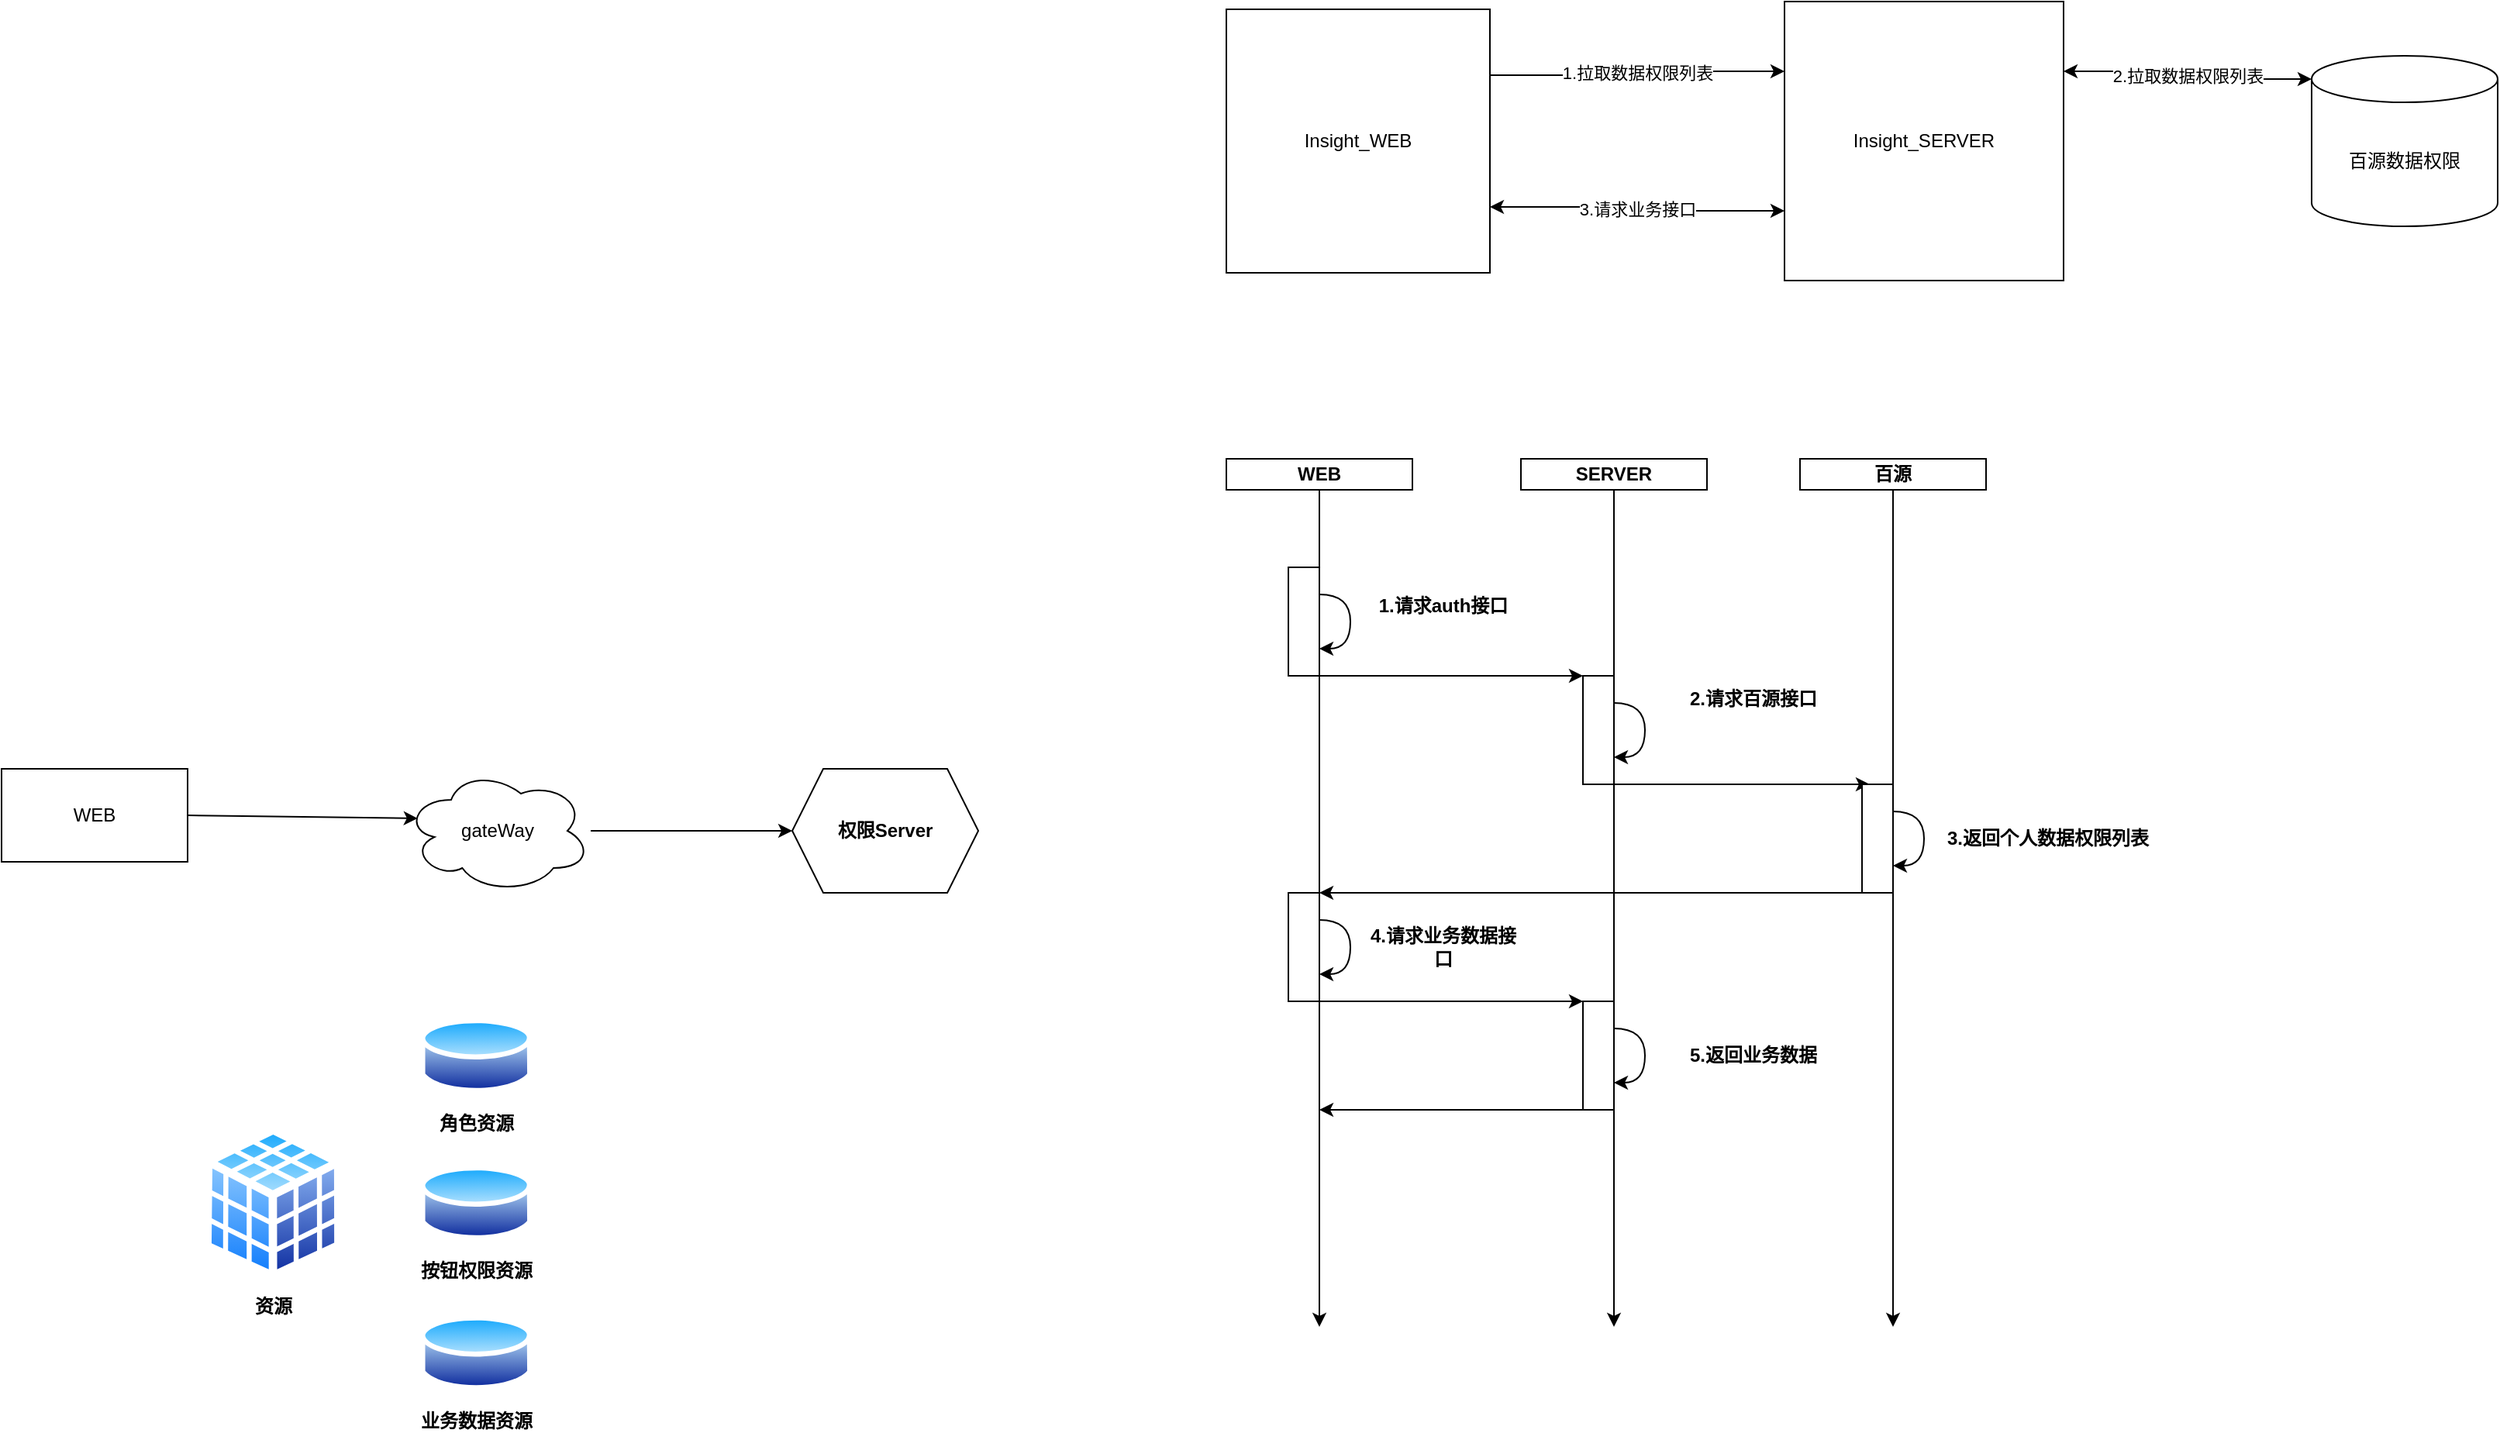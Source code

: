<mxfile version="20.3.0" type="github">
  <diagram id="Tg5pM88NMdGY_b3UIndQ" name="第 1 页">
    <mxGraphModel dx="2187" dy="746" grid="1" gridSize="10" guides="1" tooltips="1" connect="1" arrows="1" fold="1" page="1" pageScale="1" pageWidth="827" pageHeight="1169" math="0" shadow="0">
      <root>
        <mxCell id="0" />
        <mxCell id="1" parent="0" />
        <mxCell id="oTmZ-C7Nvv7YUmRwg-Ib-9" value="1.拉取数据权限列表" style="edgeStyle=orthogonalEdgeStyle;rounded=0;orthogonalLoop=1;jettySize=auto;html=1;exitX=1;exitY=0.25;exitDx=0;exitDy=0;entryX=0;entryY=0.25;entryDx=0;entryDy=0;startArrow=none;startFill=0;" edge="1" parent="1" source="oTmZ-C7Nvv7YUmRwg-Ib-2" target="oTmZ-C7Nvv7YUmRwg-Ib-7">
          <mxGeometry relative="1" as="geometry" />
        </mxCell>
        <mxCell id="oTmZ-C7Nvv7YUmRwg-Ib-11" value="3.请求业务接口" style="edgeStyle=orthogonalEdgeStyle;rounded=0;orthogonalLoop=1;jettySize=auto;html=1;exitX=1;exitY=0.75;exitDx=0;exitDy=0;entryX=0;entryY=0.75;entryDx=0;entryDy=0;startArrow=classic;startFill=1;" edge="1" parent="1" source="oTmZ-C7Nvv7YUmRwg-Ib-2" target="oTmZ-C7Nvv7YUmRwg-Ib-7">
          <mxGeometry relative="1" as="geometry" />
        </mxCell>
        <mxCell id="oTmZ-C7Nvv7YUmRwg-Ib-2" value="Insight_WEB" style="whiteSpace=wrap;html=1;aspect=fixed;" vertex="1" parent="1">
          <mxGeometry x="-10" y="100" width="170" height="170" as="geometry" />
        </mxCell>
        <mxCell id="oTmZ-C7Nvv7YUmRwg-Ib-6" value="百源数据权限" style="shape=cylinder3;whiteSpace=wrap;html=1;boundedLbl=1;backgroundOutline=1;size=15;" vertex="1" parent="1">
          <mxGeometry x="690" y="130" width="120" height="110" as="geometry" />
        </mxCell>
        <mxCell id="oTmZ-C7Nvv7YUmRwg-Ib-10" value="2.拉取数据权限列表" style="edgeStyle=orthogonalEdgeStyle;rounded=0;orthogonalLoop=1;jettySize=auto;html=1;exitX=1;exitY=0.25;exitDx=0;exitDy=0;entryX=0;entryY=0;entryDx=0;entryDy=15;entryPerimeter=0;startArrow=classic;startFill=1;" edge="1" parent="1" source="oTmZ-C7Nvv7YUmRwg-Ib-7" target="oTmZ-C7Nvv7YUmRwg-Ib-6">
          <mxGeometry relative="1" as="geometry" />
        </mxCell>
        <mxCell id="oTmZ-C7Nvv7YUmRwg-Ib-7" value="Insight_SERVER" style="whiteSpace=wrap;html=1;aspect=fixed;" vertex="1" parent="1">
          <mxGeometry x="350" y="95" width="180" height="180" as="geometry" />
        </mxCell>
        <mxCell id="oTmZ-C7Nvv7YUmRwg-Ib-16" style="edgeStyle=orthogonalEdgeStyle;rounded=0;orthogonalLoop=1;jettySize=auto;html=1;exitX=0.5;exitY=1;exitDx=0;exitDy=0;startArrow=none;startFill=0;" edge="1" parent="1" source="oTmZ-C7Nvv7YUmRwg-Ib-12">
          <mxGeometry relative="1" as="geometry">
            <mxPoint x="50" y="950" as="targetPoint" />
          </mxGeometry>
        </mxCell>
        <mxCell id="oTmZ-C7Nvv7YUmRwg-Ib-12" value="WEB" style="rounded=0;whiteSpace=wrap;html=1;fontStyle=1" vertex="1" parent="1">
          <mxGeometry x="-10" y="390" width="120" height="20" as="geometry" />
        </mxCell>
        <mxCell id="oTmZ-C7Nvv7YUmRwg-Ib-17" style="edgeStyle=orthogonalEdgeStyle;rounded=0;orthogonalLoop=1;jettySize=auto;html=1;exitX=0.5;exitY=1;exitDx=0;exitDy=0;startArrow=none;startFill=0;" edge="1" parent="1" source="oTmZ-C7Nvv7YUmRwg-Ib-13">
          <mxGeometry relative="1" as="geometry">
            <mxPoint x="240" y="950" as="targetPoint" />
          </mxGeometry>
        </mxCell>
        <mxCell id="oTmZ-C7Nvv7YUmRwg-Ib-13" value="&lt;b&gt;SERVER&lt;/b&gt;" style="rounded=0;whiteSpace=wrap;html=1;" vertex="1" parent="1">
          <mxGeometry x="180" y="390" width="120" height="20" as="geometry" />
        </mxCell>
        <mxCell id="oTmZ-C7Nvv7YUmRwg-Ib-18" style="edgeStyle=orthogonalEdgeStyle;rounded=0;orthogonalLoop=1;jettySize=auto;html=1;exitX=0.5;exitY=1;exitDx=0;exitDy=0;startArrow=none;startFill=0;" edge="1" parent="1" source="oTmZ-C7Nvv7YUmRwg-Ib-14">
          <mxGeometry relative="1" as="geometry">
            <mxPoint x="420" y="950" as="targetPoint" />
          </mxGeometry>
        </mxCell>
        <mxCell id="oTmZ-C7Nvv7YUmRwg-Ib-14" value="百源" style="rounded=0;whiteSpace=wrap;html=1;fontStyle=1" vertex="1" parent="1">
          <mxGeometry x="360" y="390" width="120" height="20" as="geometry" />
        </mxCell>
        <mxCell id="oTmZ-C7Nvv7YUmRwg-Ib-26" style="rounded=0;orthogonalLoop=1;jettySize=auto;html=1;exitX=1;exitY=1;exitDx=0;exitDy=0;startArrow=none;startFill=0;entryX=0;entryY=0;entryDx=0;entryDy=0;" edge="1" parent="1" source="oTmZ-C7Nvv7YUmRwg-Ib-19" target="oTmZ-C7Nvv7YUmRwg-Ib-21">
          <mxGeometry relative="1" as="geometry">
            <mxPoint x="210" y="530" as="targetPoint" />
          </mxGeometry>
        </mxCell>
        <mxCell id="oTmZ-C7Nvv7YUmRwg-Ib-19" value="" style="rounded=0;whiteSpace=wrap;html=1;" vertex="1" parent="1">
          <mxGeometry x="30" y="460" width="20" height="70" as="geometry" />
        </mxCell>
        <mxCell id="oTmZ-C7Nvv7YUmRwg-Ib-20" style="edgeStyle=orthogonalEdgeStyle;rounded=0;orthogonalLoop=1;jettySize=auto;html=1;exitX=1;exitY=0.25;exitDx=0;exitDy=0;entryX=1;entryY=0.75;entryDx=0;entryDy=0;startArrow=none;startFill=0;curved=1;" edge="1" parent="1" source="oTmZ-C7Nvv7YUmRwg-Ib-19" target="oTmZ-C7Nvv7YUmRwg-Ib-19">
          <mxGeometry relative="1" as="geometry">
            <Array as="points">
              <mxPoint x="70" y="478" />
              <mxPoint x="70" y="513" />
            </Array>
          </mxGeometry>
        </mxCell>
        <mxCell id="oTmZ-C7Nvv7YUmRwg-Ib-29" style="edgeStyle=none;rounded=0;orthogonalLoop=1;jettySize=auto;html=1;exitX=0.75;exitY=1;exitDx=0;exitDy=0;entryX=0.25;entryY=0;entryDx=0;entryDy=0;startArrow=none;startFill=0;" edge="1" parent="1" source="oTmZ-C7Nvv7YUmRwg-Ib-21" target="oTmZ-C7Nvv7YUmRwg-Ib-23">
          <mxGeometry relative="1" as="geometry" />
        </mxCell>
        <mxCell id="oTmZ-C7Nvv7YUmRwg-Ib-21" value="" style="rounded=0;whiteSpace=wrap;html=1;" vertex="1" parent="1">
          <mxGeometry x="220" y="530" width="20" height="70" as="geometry" />
        </mxCell>
        <mxCell id="oTmZ-C7Nvv7YUmRwg-Ib-22" style="edgeStyle=orthogonalEdgeStyle;rounded=0;orthogonalLoop=1;jettySize=auto;html=1;exitX=1;exitY=0.25;exitDx=0;exitDy=0;entryX=1;entryY=0.75;entryDx=0;entryDy=0;startArrow=none;startFill=0;curved=1;" edge="1" parent="1" source="oTmZ-C7Nvv7YUmRwg-Ib-21" target="oTmZ-C7Nvv7YUmRwg-Ib-21">
          <mxGeometry relative="1" as="geometry">
            <Array as="points">
              <mxPoint x="260" y="548" />
              <mxPoint x="260" y="583" />
            </Array>
          </mxGeometry>
        </mxCell>
        <mxCell id="oTmZ-C7Nvv7YUmRwg-Ib-31" style="edgeStyle=none;rounded=0;orthogonalLoop=1;jettySize=auto;html=1;exitX=0;exitY=1;exitDx=0;exitDy=0;startArrow=none;startFill=0;" edge="1" parent="1" source="oTmZ-C7Nvv7YUmRwg-Ib-23">
          <mxGeometry relative="1" as="geometry">
            <mxPoint x="50" y="670" as="targetPoint" />
          </mxGeometry>
        </mxCell>
        <mxCell id="oTmZ-C7Nvv7YUmRwg-Ib-23" value="" style="rounded=0;whiteSpace=wrap;html=1;" vertex="1" parent="1">
          <mxGeometry x="400" y="600" width="20" height="70" as="geometry" />
        </mxCell>
        <mxCell id="oTmZ-C7Nvv7YUmRwg-Ib-24" style="edgeStyle=orthogonalEdgeStyle;rounded=0;orthogonalLoop=1;jettySize=auto;html=1;exitX=1;exitY=0.25;exitDx=0;exitDy=0;entryX=1;entryY=0.75;entryDx=0;entryDy=0;startArrow=none;startFill=0;curved=1;" edge="1" parent="1" source="oTmZ-C7Nvv7YUmRwg-Ib-23" target="oTmZ-C7Nvv7YUmRwg-Ib-23">
          <mxGeometry relative="1" as="geometry">
            <Array as="points">
              <mxPoint x="440" y="618" />
              <mxPoint x="440" y="653" />
            </Array>
          </mxGeometry>
        </mxCell>
        <mxCell id="oTmZ-C7Nvv7YUmRwg-Ib-25" value="&lt;b&gt;1.请求auth接口&lt;/b&gt;" style="text;html=1;strokeColor=none;fillColor=none;align=center;verticalAlign=middle;whiteSpace=wrap;rounded=0;" vertex="1" parent="1">
          <mxGeometry x="80" y="470" width="100" height="30" as="geometry" />
        </mxCell>
        <mxCell id="oTmZ-C7Nvv7YUmRwg-Ib-28" value="&lt;b&gt;2.请求百源接口&lt;/b&gt;" style="text;html=1;strokeColor=none;fillColor=none;align=center;verticalAlign=middle;whiteSpace=wrap;rounded=0;" vertex="1" parent="1">
          <mxGeometry x="280" y="530" width="100" height="30" as="geometry" />
        </mxCell>
        <mxCell id="oTmZ-C7Nvv7YUmRwg-Ib-32" value="&lt;b&gt;3.返回个人数据权限列表&lt;/b&gt;" style="text;html=1;strokeColor=none;fillColor=none;align=center;verticalAlign=middle;whiteSpace=wrap;rounded=0;" vertex="1" parent="1">
          <mxGeometry x="450" y="620" width="140" height="30" as="geometry" />
        </mxCell>
        <mxCell id="oTmZ-C7Nvv7YUmRwg-Ib-40" style="edgeStyle=none;rounded=0;orthogonalLoop=1;jettySize=auto;html=1;exitX=1;exitY=1;exitDx=0;exitDy=0;entryX=0;entryY=0;entryDx=0;entryDy=0;startArrow=none;startFill=0;" edge="1" parent="1" source="oTmZ-C7Nvv7YUmRwg-Ib-33" target="oTmZ-C7Nvv7YUmRwg-Ib-38">
          <mxGeometry relative="1" as="geometry" />
        </mxCell>
        <mxCell id="oTmZ-C7Nvv7YUmRwg-Ib-33" value="" style="rounded=0;whiteSpace=wrap;html=1;" vertex="1" parent="1">
          <mxGeometry x="30" y="670" width="20" height="70" as="geometry" />
        </mxCell>
        <mxCell id="oTmZ-C7Nvv7YUmRwg-Ib-34" style="edgeStyle=orthogonalEdgeStyle;rounded=0;orthogonalLoop=1;jettySize=auto;html=1;exitX=1;exitY=0.25;exitDx=0;exitDy=0;entryX=1;entryY=0.75;entryDx=0;entryDy=0;startArrow=none;startFill=0;curved=1;" edge="1" parent="1" source="oTmZ-C7Nvv7YUmRwg-Ib-33" target="oTmZ-C7Nvv7YUmRwg-Ib-33">
          <mxGeometry relative="1" as="geometry">
            <Array as="points">
              <mxPoint x="70" y="688" />
              <mxPoint x="70" y="723" />
            </Array>
          </mxGeometry>
        </mxCell>
        <mxCell id="oTmZ-C7Nvv7YUmRwg-Ib-35" value="&lt;b&gt;4.请求业务数据接口&lt;/b&gt;" style="text;html=1;strokeColor=none;fillColor=none;align=center;verticalAlign=middle;whiteSpace=wrap;rounded=0;" vertex="1" parent="1">
          <mxGeometry x="80" y="690" width="100" height="30" as="geometry" />
        </mxCell>
        <mxCell id="oTmZ-C7Nvv7YUmRwg-Ib-41" style="edgeStyle=none;rounded=0;orthogonalLoop=1;jettySize=auto;html=1;exitX=0;exitY=1;exitDx=0;exitDy=0;startArrow=none;startFill=0;" edge="1" parent="1" source="oTmZ-C7Nvv7YUmRwg-Ib-38">
          <mxGeometry relative="1" as="geometry">
            <mxPoint x="50" y="810" as="targetPoint" />
          </mxGeometry>
        </mxCell>
        <mxCell id="oTmZ-C7Nvv7YUmRwg-Ib-38" value="" style="rounded=0;whiteSpace=wrap;html=1;" vertex="1" parent="1">
          <mxGeometry x="220" y="740" width="20" height="70" as="geometry" />
        </mxCell>
        <mxCell id="oTmZ-C7Nvv7YUmRwg-Ib-39" style="edgeStyle=orthogonalEdgeStyle;rounded=0;orthogonalLoop=1;jettySize=auto;html=1;exitX=1;exitY=0.25;exitDx=0;exitDy=0;entryX=1;entryY=0.75;entryDx=0;entryDy=0;startArrow=none;startFill=0;curved=1;" edge="1" parent="1" source="oTmZ-C7Nvv7YUmRwg-Ib-38" target="oTmZ-C7Nvv7YUmRwg-Ib-38">
          <mxGeometry relative="1" as="geometry">
            <Array as="points">
              <mxPoint x="260" y="758" />
              <mxPoint x="260" y="793" />
            </Array>
          </mxGeometry>
        </mxCell>
        <mxCell id="oTmZ-C7Nvv7YUmRwg-Ib-42" value="&lt;b&gt;5.返回业务数据&lt;/b&gt;" style="text;html=1;strokeColor=none;fillColor=none;align=center;verticalAlign=middle;whiteSpace=wrap;rounded=0;" vertex="1" parent="1">
          <mxGeometry x="280" y="760" width="100" height="30" as="geometry" />
        </mxCell>
        <mxCell id="oTmZ-C7Nvv7YUmRwg-Ib-45" style="edgeStyle=none;rounded=0;orthogonalLoop=1;jettySize=auto;html=1;exitX=1;exitY=0.5;exitDx=0;exitDy=0;entryX=0.07;entryY=0.4;entryDx=0;entryDy=0;entryPerimeter=0;startArrow=none;startFill=0;" edge="1" parent="1" source="oTmZ-C7Nvv7YUmRwg-Ib-43" target="oTmZ-C7Nvv7YUmRwg-Ib-44">
          <mxGeometry relative="1" as="geometry" />
        </mxCell>
        <mxCell id="oTmZ-C7Nvv7YUmRwg-Ib-43" value="WEB" style="rounded=0;whiteSpace=wrap;html=1;" vertex="1" parent="1">
          <mxGeometry x="-800" y="590" width="120" height="60" as="geometry" />
        </mxCell>
        <mxCell id="oTmZ-C7Nvv7YUmRwg-Ib-47" style="edgeStyle=none;rounded=0;orthogonalLoop=1;jettySize=auto;html=1;startArrow=none;startFill=0;" edge="1" parent="1" source="oTmZ-C7Nvv7YUmRwg-Ib-44" target="oTmZ-C7Nvv7YUmRwg-Ib-46">
          <mxGeometry relative="1" as="geometry" />
        </mxCell>
        <mxCell id="oTmZ-C7Nvv7YUmRwg-Ib-44" value="gateWay" style="ellipse;shape=cloud;whiteSpace=wrap;html=1;" vertex="1" parent="1">
          <mxGeometry x="-540" y="590" width="120" height="80" as="geometry" />
        </mxCell>
        <mxCell id="oTmZ-C7Nvv7YUmRwg-Ib-46" value="权限Server" style="shape=hexagon;perimeter=hexagonPerimeter2;whiteSpace=wrap;html=1;fixedSize=1;fontStyle=1" vertex="1" parent="1">
          <mxGeometry x="-290" y="590" width="120" height="80" as="geometry" />
        </mxCell>
        <mxCell id="oTmZ-C7Nvv7YUmRwg-Ib-55" value="资源" style="aspect=fixed;perimeter=ellipsePerimeter;html=1;align=center;shadow=0;dashed=0;spacingTop=3;image;image=img/lib/active_directory/database_cube.svg;fontStyle=1" vertex="1" parent="1">
          <mxGeometry x="-670" y="820" width="90" height="100" as="geometry" />
        </mxCell>
        <mxCell id="oTmZ-C7Nvv7YUmRwg-Ib-56" value="角色资源" style="aspect=fixed;perimeter=ellipsePerimeter;html=1;align=center;shadow=0;dashed=0;spacingTop=3;image;image=img/lib/active_directory/database.svg;fontStyle=1" vertex="1" parent="1">
          <mxGeometry x="-530" y="748.25" width="72.3" height="53.5" as="geometry" />
        </mxCell>
        <mxCell id="oTmZ-C7Nvv7YUmRwg-Ib-57" value="业务数据资源" style="aspect=fixed;perimeter=ellipsePerimeter;html=1;align=center;shadow=0;dashed=0;spacingTop=3;image;image=img/lib/active_directory/database.svg;fontStyle=1" vertex="1" parent="1">
          <mxGeometry x="-530" y="940" width="72.3" height="53.5" as="geometry" />
        </mxCell>
        <mxCell id="oTmZ-C7Nvv7YUmRwg-Ib-58" value="按钮权限资源" style="aspect=fixed;perimeter=ellipsePerimeter;html=1;align=center;shadow=0;dashed=0;spacingTop=3;image;image=img/lib/active_directory/database.svg;fontStyle=1" vertex="1" parent="1">
          <mxGeometry x="-530" y="843.25" width="72.3" height="53.5" as="geometry" />
        </mxCell>
      </root>
    </mxGraphModel>
  </diagram>
</mxfile>

